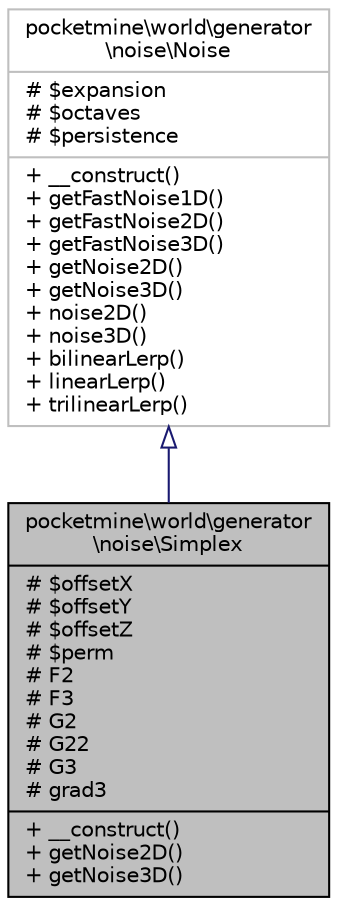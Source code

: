 digraph "pocketmine\world\generator\noise\Simplex"
{
 // INTERACTIVE_SVG=YES
 // LATEX_PDF_SIZE
  edge [fontname="Helvetica",fontsize="10",labelfontname="Helvetica",labelfontsize="10"];
  node [fontname="Helvetica",fontsize="10",shape=record];
  Node1 [label="{pocketmine\\world\\generator\l\\noise\\Simplex\n|# $offsetX\l# $offsetY\l# $offsetZ\l# $perm\l# F2\l# F3\l# G2\l# G22\l# G3\l# grad3\l|+ __construct()\l+ getNoise2D()\l+ getNoise3D()\l}",height=0.2,width=0.4,color="black", fillcolor="grey75", style="filled", fontcolor="black",tooltip=" "];
  Node2 -> Node1 [dir="back",color="midnightblue",fontsize="10",style="solid",arrowtail="onormal",fontname="Helvetica"];
  Node2 [label="{pocketmine\\world\\generator\l\\noise\\Noise\n|# $expansion\l# $octaves\l# $persistence\l|+ __construct()\l+ getFastNoise1D()\l+ getFastNoise2D()\l+ getFastNoise3D()\l+ getNoise2D()\l+ getNoise3D()\l+ noise2D()\l+ noise3D()\l+ bilinearLerp()\l+ linearLerp()\l+ trilinearLerp()\l}",height=0.2,width=0.4,color="grey75", fillcolor="white", style="filled",URL="$d2/dd0/classpocketmine_1_1world_1_1generator_1_1noise_1_1_noise.html",tooltip=" "];
}
